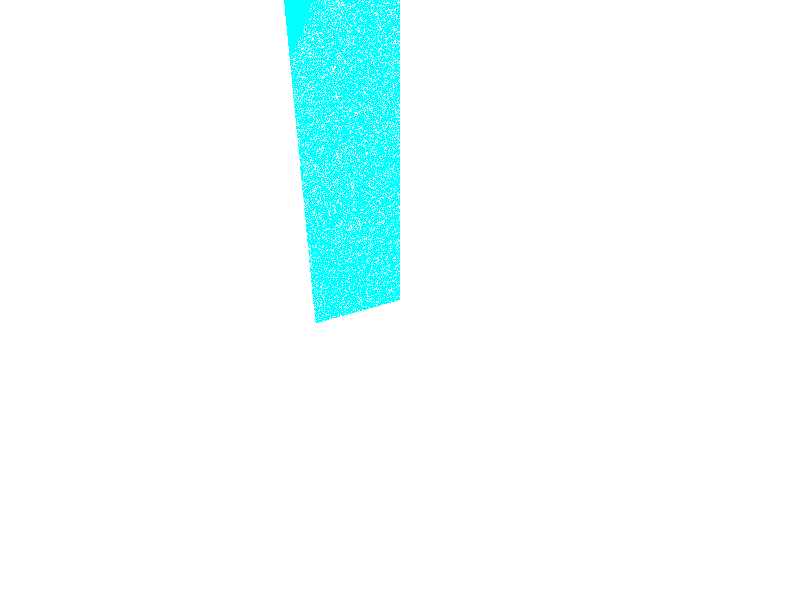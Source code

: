 //October 5, 2015

#declare feet = 12;
#declare White = texture {
	pigment {
		rgb <1,1,1>
	}
};


#declare RoomLength = 20 * feet;
#declare RoomWidth = 10 * feet;
#declare RoomHeight = 15 * feet;
#declare DoorDepth = 8;
#declare DoorWidth = 2 * feet;
#declare DoorHeight = RoomHeight/2;
#declare FlatCeilingLength = (1/3) * RoomLength;
#declare TotalWindowLength = (2/3) * RoomLength;

#declare BasicRoomWalls = box {
	<0,0,0>
	<RoomWidth,RoomHeight,RoomLength>
};
#declare CeilingCutout = box {
	<-(RoomWidth/2),-DoorDepth,-(TotalWindowLength/2)>
	<RoomWidth/2,DoorDepth,TotalWindowLength/2>
};
#declare DoorCutout = box {
	<0,0,-DoorDepth>
	<DoorWidth,DoorHeight,DoorDepth>
};


light_source {
	<50,50,50>
	rgb <1,1,1>
}

background {
	rgb <0,1,1>
}

camera {
	location <RoomWidth/2,RoomHeight/2,RoomLength/2>
	look_at <0,0,0>
}
	

difference {
	object {
		BasicRoomWalls
		scale 1.001 //represents outer wall because walls are not infinitely thin
	}
	object {
		BasicRoomWalls
	}
	object {
		CeilingCutout
		translate <RoomWidth/2,RoomHeight+DoorDepth,RoomLength/2 + FlatCeilingLength>
	}
	object {
		DoorCutout
		translate <0,0,-DoorDepth>
	}
	texture {White}
}


